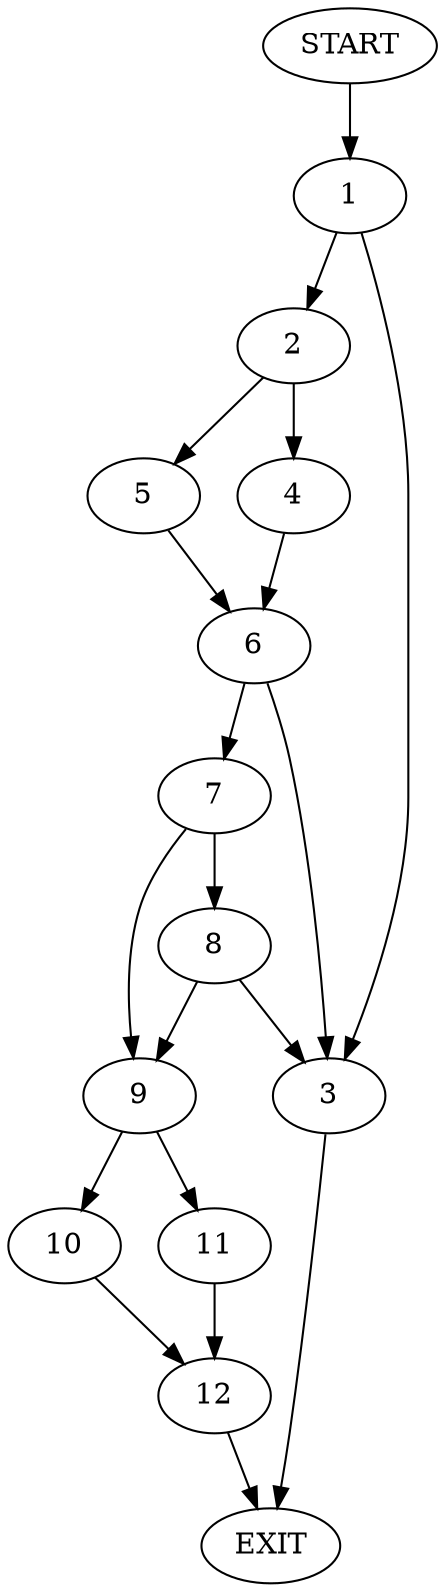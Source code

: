 digraph {
0 [label="START"]
13 [label="EXIT"]
0 -> 1
1 -> 2
1 -> 3
3 -> 13
2 -> 4
2 -> 5
4 -> 6
5 -> 6
6 -> 7
6 -> 3
7 -> 8
7 -> 9
8 -> 3
8 -> 9
9 -> 10
9 -> 11
11 -> 12
10 -> 12
12 -> 13
}
